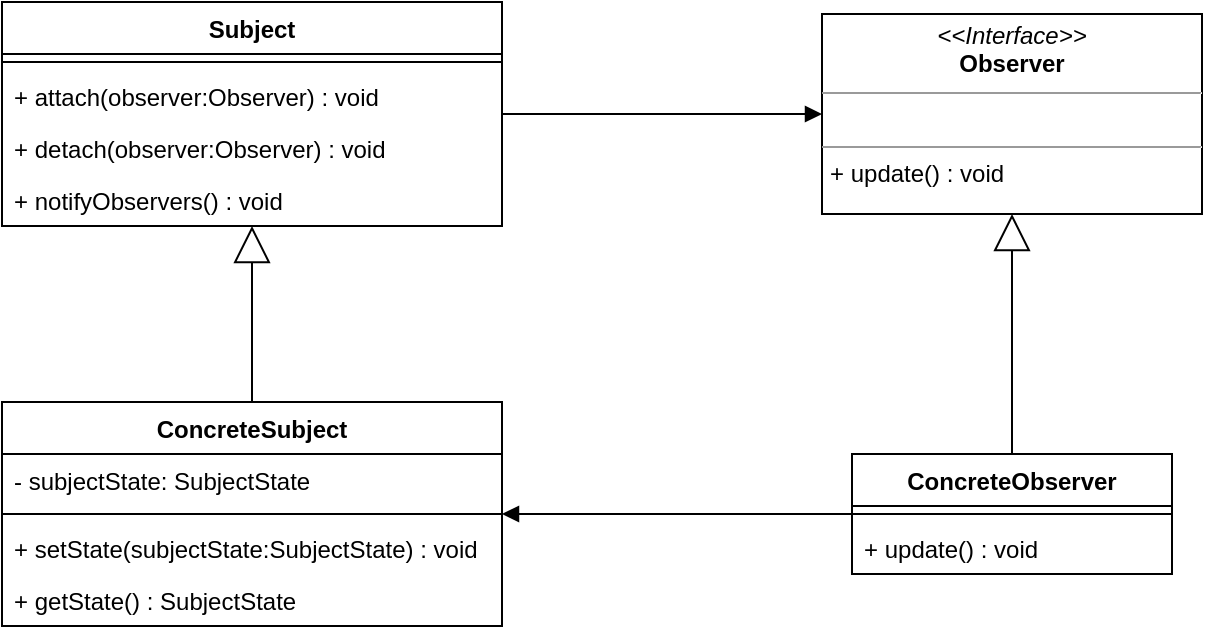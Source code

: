 <mxfile version="16.5.6" type="github">
  <diagram id="C5RBs43oDa-KdzZeNtuy" name="Page-1">
    <mxGraphModel dx="700" dy="752" grid="1" gridSize="10" guides="1" tooltips="1" connect="1" arrows="1" fold="1" page="1" pageScale="1" pageWidth="827" pageHeight="1169" math="0" shadow="0">
      <root>
        <mxCell id="WIyWlLk6GJQsqaUBKTNV-0" />
        <mxCell id="WIyWlLk6GJQsqaUBKTNV-1" parent="WIyWlLk6GJQsqaUBKTNV-0" />
        <mxCell id="_U10N6gaUn8YcJvfipOn-0" value="Subject" style="swimlane;fontStyle=1;align=center;verticalAlign=top;childLayout=stackLayout;horizontal=1;startSize=26;horizontalStack=0;resizeParent=1;resizeParentMax=0;resizeLast=0;collapsible=1;marginBottom=0;" vertex="1" parent="WIyWlLk6GJQsqaUBKTNV-1">
          <mxGeometry x="80" y="200" width="250" height="112" as="geometry" />
        </mxCell>
        <mxCell id="_U10N6gaUn8YcJvfipOn-2" value="" style="line;strokeWidth=1;fillColor=none;align=left;verticalAlign=middle;spacingTop=-1;spacingLeft=3;spacingRight=3;rotatable=0;labelPosition=right;points=[];portConstraint=eastwest;" vertex="1" parent="_U10N6gaUn8YcJvfipOn-0">
          <mxGeometry y="26" width="250" height="8" as="geometry" />
        </mxCell>
        <mxCell id="_U10N6gaUn8YcJvfipOn-3" value="+ attach(observer:Observer) : void" style="text;strokeColor=none;fillColor=none;align=left;verticalAlign=top;spacingLeft=4;spacingRight=4;overflow=hidden;rotatable=0;points=[[0,0.5],[1,0.5]];portConstraint=eastwest;" vertex="1" parent="_U10N6gaUn8YcJvfipOn-0">
          <mxGeometry y="34" width="250" height="26" as="geometry" />
        </mxCell>
        <mxCell id="_U10N6gaUn8YcJvfipOn-4" value="+ detach(observer:Observer) : void" style="text;strokeColor=none;fillColor=none;align=left;verticalAlign=top;spacingLeft=4;spacingRight=4;overflow=hidden;rotatable=0;points=[[0,0.5],[1,0.5]];portConstraint=eastwest;" vertex="1" parent="_U10N6gaUn8YcJvfipOn-0">
          <mxGeometry y="60" width="250" height="26" as="geometry" />
        </mxCell>
        <mxCell id="_U10N6gaUn8YcJvfipOn-5" value="+ notifyObservers() : void" style="text;strokeColor=none;fillColor=none;align=left;verticalAlign=top;spacingLeft=4;spacingRight=4;overflow=hidden;rotatable=0;points=[[0,0.5],[1,0.5]];portConstraint=eastwest;" vertex="1" parent="_U10N6gaUn8YcJvfipOn-0">
          <mxGeometry y="86" width="250" height="26" as="geometry" />
        </mxCell>
        <mxCell id="_U10N6gaUn8YcJvfipOn-11" value="ConcreteSubject" style="swimlane;fontStyle=1;align=center;verticalAlign=top;childLayout=stackLayout;horizontal=1;startSize=26;horizontalStack=0;resizeParent=1;resizeParentMax=0;resizeLast=0;collapsible=1;marginBottom=0;" vertex="1" parent="WIyWlLk6GJQsqaUBKTNV-1">
          <mxGeometry x="80" y="400" width="250" height="112" as="geometry" />
        </mxCell>
        <mxCell id="_U10N6gaUn8YcJvfipOn-12" value="- subjectState: SubjectState" style="text;strokeColor=none;fillColor=none;align=left;verticalAlign=top;spacingLeft=4;spacingRight=4;overflow=hidden;rotatable=0;points=[[0,0.5],[1,0.5]];portConstraint=eastwest;" vertex="1" parent="_U10N6gaUn8YcJvfipOn-11">
          <mxGeometry y="26" width="250" height="26" as="geometry" />
        </mxCell>
        <mxCell id="_U10N6gaUn8YcJvfipOn-13" value="" style="line;strokeWidth=1;fillColor=none;align=left;verticalAlign=middle;spacingTop=-1;spacingLeft=3;spacingRight=3;rotatable=0;labelPosition=right;points=[];portConstraint=eastwest;" vertex="1" parent="_U10N6gaUn8YcJvfipOn-11">
          <mxGeometry y="52" width="250" height="8" as="geometry" />
        </mxCell>
        <mxCell id="_U10N6gaUn8YcJvfipOn-14" value="+ setState(subjectState:SubjectState) : void" style="text;strokeColor=none;fillColor=none;align=left;verticalAlign=top;spacingLeft=4;spacingRight=4;overflow=hidden;rotatable=0;points=[[0,0.5],[1,0.5]];portConstraint=eastwest;" vertex="1" parent="_U10N6gaUn8YcJvfipOn-11">
          <mxGeometry y="60" width="250" height="26" as="geometry" />
        </mxCell>
        <mxCell id="_U10N6gaUn8YcJvfipOn-15" value="+ getState() : SubjectState" style="text;strokeColor=none;fillColor=none;align=left;verticalAlign=top;spacingLeft=4;spacingRight=4;overflow=hidden;rotatable=0;points=[[0,0.5],[1,0.5]];portConstraint=eastwest;" vertex="1" parent="_U10N6gaUn8YcJvfipOn-11">
          <mxGeometry y="86" width="250" height="26" as="geometry" />
        </mxCell>
        <mxCell id="_U10N6gaUn8YcJvfipOn-16" value="&lt;p style=&quot;margin: 0px ; margin-top: 4px ; text-align: center&quot;&gt;&lt;i&gt;&amp;lt;&amp;lt;Interface&amp;gt;&amp;gt;&lt;/i&gt;&lt;br&gt;&lt;b&gt;Observer&lt;/b&gt;&lt;/p&gt;&lt;hr size=&quot;1&quot;&gt;&lt;p style=&quot;margin: 0px ; margin-left: 4px&quot;&gt;&lt;br&gt;&lt;/p&gt;&lt;hr size=&quot;1&quot;&gt;&lt;p style=&quot;margin: 0px ; margin-left: 4px&quot;&gt;+ update() : void&lt;/p&gt;" style="verticalAlign=top;align=left;overflow=fill;fontSize=12;fontFamily=Helvetica;html=1;" vertex="1" parent="WIyWlLk6GJQsqaUBKTNV-1">
          <mxGeometry x="490" y="206" width="190" height="100" as="geometry" />
        </mxCell>
        <mxCell id="_U10N6gaUn8YcJvfipOn-18" value="ConcreteObserver" style="swimlane;fontStyle=1;align=center;verticalAlign=top;childLayout=stackLayout;horizontal=1;startSize=26;horizontalStack=0;resizeParent=1;resizeParentMax=0;resizeLast=0;collapsible=1;marginBottom=0;" vertex="1" parent="WIyWlLk6GJQsqaUBKTNV-1">
          <mxGeometry x="505" y="426" width="160" height="60" as="geometry" />
        </mxCell>
        <mxCell id="_U10N6gaUn8YcJvfipOn-20" value="" style="line;strokeWidth=1;fillColor=none;align=left;verticalAlign=middle;spacingTop=-1;spacingLeft=3;spacingRight=3;rotatable=0;labelPosition=right;points=[];portConstraint=eastwest;" vertex="1" parent="_U10N6gaUn8YcJvfipOn-18">
          <mxGeometry y="26" width="160" height="8" as="geometry" />
        </mxCell>
        <mxCell id="_U10N6gaUn8YcJvfipOn-21" value="+ update() : void" style="text;strokeColor=none;fillColor=none;align=left;verticalAlign=top;spacingLeft=4;spacingRight=4;overflow=hidden;rotatable=0;points=[[0,0.5],[1,0.5]];portConstraint=eastwest;" vertex="1" parent="_U10N6gaUn8YcJvfipOn-18">
          <mxGeometry y="34" width="160" height="26" as="geometry" />
        </mxCell>
        <mxCell id="_U10N6gaUn8YcJvfipOn-22" value="" style="html=1;verticalAlign=bottom;endArrow=block;rounded=0;" edge="1" parent="WIyWlLk6GJQsqaUBKTNV-1" source="_U10N6gaUn8YcJvfipOn-0" target="_U10N6gaUn8YcJvfipOn-16">
          <mxGeometry x="0.125" width="80" relative="1" as="geometry">
            <mxPoint x="320" y="390" as="sourcePoint" />
            <mxPoint x="400" y="390" as="targetPoint" />
            <mxPoint as="offset" />
          </mxGeometry>
        </mxCell>
        <mxCell id="_U10N6gaUn8YcJvfipOn-23" value="" style="html=1;verticalAlign=bottom;endArrow=block;rounded=0;" edge="1" parent="WIyWlLk6GJQsqaUBKTNV-1" source="_U10N6gaUn8YcJvfipOn-18" target="_U10N6gaUn8YcJvfipOn-11">
          <mxGeometry x="0.125" width="80" relative="1" as="geometry">
            <mxPoint x="340" y="266" as="sourcePoint" />
            <mxPoint x="500" y="266" as="targetPoint" />
            <mxPoint as="offset" />
          </mxGeometry>
        </mxCell>
        <mxCell id="_U10N6gaUn8YcJvfipOn-24" value="" style="endArrow=block;endSize=16;endFill=0;html=1;rounded=0;" edge="1" parent="WIyWlLk6GJQsqaUBKTNV-1" source="_U10N6gaUn8YcJvfipOn-11" target="_U10N6gaUn8YcJvfipOn-0">
          <mxGeometry width="160" relative="1" as="geometry">
            <mxPoint x="280" y="390" as="sourcePoint" />
            <mxPoint x="440" y="390" as="targetPoint" />
          </mxGeometry>
        </mxCell>
        <mxCell id="_U10N6gaUn8YcJvfipOn-25" value="" style="endArrow=block;endSize=16;endFill=0;html=1;rounded=0;" edge="1" parent="WIyWlLk6GJQsqaUBKTNV-1" source="_U10N6gaUn8YcJvfipOn-18" target="_U10N6gaUn8YcJvfipOn-16">
          <mxGeometry width="160" relative="1" as="geometry">
            <mxPoint x="215" y="410" as="sourcePoint" />
            <mxPoint x="215" y="322" as="targetPoint" />
          </mxGeometry>
        </mxCell>
      </root>
    </mxGraphModel>
  </diagram>
</mxfile>
